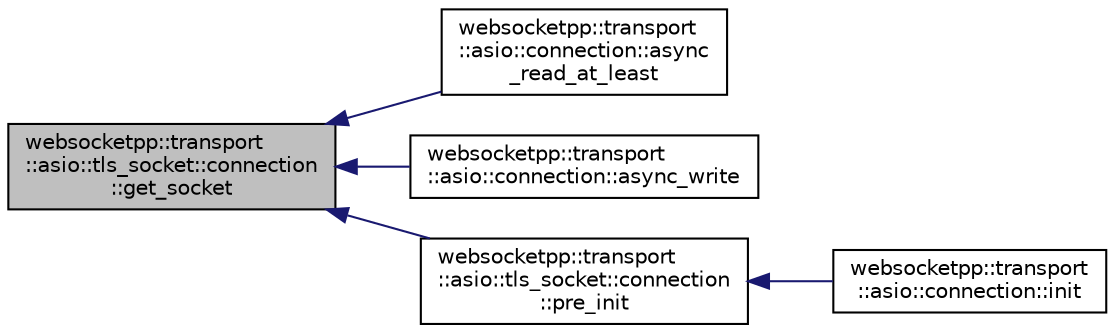 digraph "websocketpp::transport::asio::tls_socket::connection::get_socket"
{
  edge [fontname="Helvetica",fontsize="10",labelfontname="Helvetica",labelfontsize="10"];
  node [fontname="Helvetica",fontsize="10",shape=record];
  rankdir="LR";
  Node22 [label="websocketpp::transport\l::asio::tls_socket::connection\l::get_socket",height=0.2,width=0.4,color="black", fillcolor="grey75", style="filled", fontcolor="black"];
  Node22 -> Node23 [dir="back",color="midnightblue",fontsize="10",style="solid"];
  Node23 [label="websocketpp::transport\l::asio::connection::async\l_read_at_least",height=0.2,width=0.4,color="black", fillcolor="white", style="filled",URL="$classwebsocketpp_1_1transport_1_1asio_1_1connection.html#a1ed9a4a93e753c4b84118760195f484c",tooltip="read at least num_bytes bytes into buf and then call handler. "];
  Node22 -> Node24 [dir="back",color="midnightblue",fontsize="10",style="solid"];
  Node24 [label="websocketpp::transport\l::asio::connection::async_write",height=0.2,width=0.4,color="black", fillcolor="white", style="filled",URL="$classwebsocketpp_1_1transport_1_1asio_1_1connection.html#a9c17ab9142868c2dd2ff74c478173bb3",tooltip="Initiate a potentially asyncronous write of the given buffer. "];
  Node22 -> Node25 [dir="back",color="midnightblue",fontsize="10",style="solid"];
  Node25 [label="websocketpp::transport\l::asio::tls_socket::connection\l::pre_init",height=0.2,width=0.4,color="black", fillcolor="white", style="filled",URL="$classwebsocketpp_1_1transport_1_1asio_1_1tls__socket_1_1connection.html#a1e9487282a1c81169ba3818c640fa578",tooltip="Pre-initialize security policy. "];
  Node25 -> Node26 [dir="back",color="midnightblue",fontsize="10",style="solid"];
  Node26 [label="websocketpp::transport\l::asio::connection::init",height=0.2,width=0.4,color="black", fillcolor="white", style="filled",URL="$classwebsocketpp_1_1transport_1_1asio_1_1connection.html#ae09d85b808498f06bcc8d938c9107e8e",tooltip="Initialize transport for reading. "];
}
